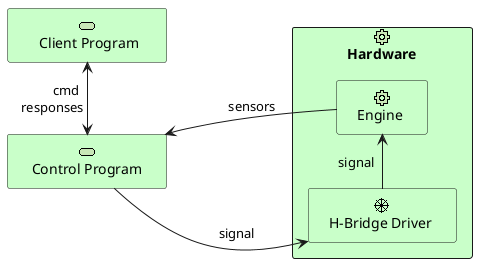 @startuml

left to right direction
' Horizontal lines: -->, <--, <-->
' Vertical lines: ->, <-, <->

   archimate #Technology "      Client Program     " as clientServer <<technology-service>>
   archimate #Technology "    Control Program    " as controlProgram <<technology-service>>
   rectangle "Hardware"  as SERVER <<$archimate/physical-equipment>> #Technology {
       archimate #Technology "   Engine    " as engine <<physical-equipment>>
       archimate #Technology "   H-Bridge Driver    " as hbridgedriver <<driver>>
   }

clientServer <-> controlProgram : "cmd\nresponses        "
controlProgram <- engine : "\n\n\n\n\n         sensors"
engine <- hbridgedriver : "signal        "
controlProgram --> hbridgedriver : "\n\n\n\n\nsignal"
@enduml